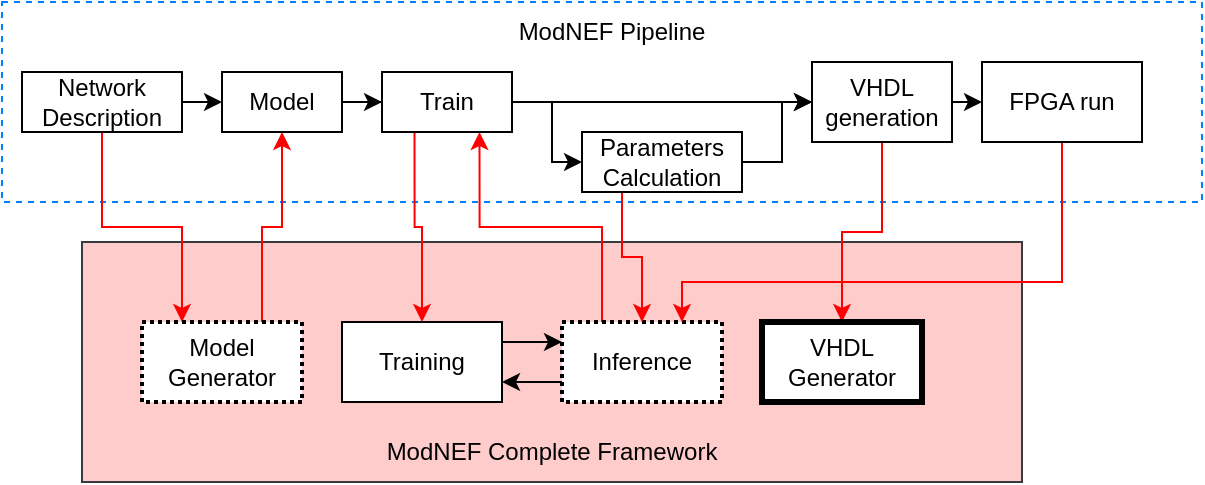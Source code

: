 <mxfile version="26.0.7">
  <diagram name="Page-1" id="XZ3xVPCjjpDQ2rjaYkoB">
    <mxGraphModel dx="823" dy="526" grid="1" gridSize="10" guides="1" tooltips="1" connect="1" arrows="1" fold="1" page="1" pageScale="1" pageWidth="850" pageHeight="1100" math="0" shadow="0">
      <root>
        <mxCell id="0" />
        <mxCell id="1" parent="0" />
        <mxCell id="a7YlnGEtL-br90D8Z8dP-39" value="" style="rounded=0;whiteSpace=wrap;html=1;dashed=1;strokeColor=#007FFF;" vertex="1" parent="1">
          <mxGeometry x="20" y="160" width="600" height="100" as="geometry" />
        </mxCell>
        <mxCell id="a7YlnGEtL-br90D8Z8dP-37" value="" style="rounded=0;whiteSpace=wrap;html=1;fillColor=#ffcccc;strokeColor=#36393d;" vertex="1" parent="1">
          <mxGeometry x="60" y="280" width="470" height="120" as="geometry" />
        </mxCell>
        <mxCell id="a7YlnGEtL-br90D8Z8dP-12" style="edgeStyle=orthogonalEdgeStyle;rounded=0;orthogonalLoop=1;jettySize=auto;html=1;exitX=0.5;exitY=1;exitDx=0;exitDy=0;entryX=0.25;entryY=0;entryDx=0;entryDy=0;strokeColor=#FF0000;" edge="1" parent="1" source="a7YlnGEtL-br90D8Z8dP-1" target="a7YlnGEtL-br90D8Z8dP-8">
          <mxGeometry relative="1" as="geometry" />
        </mxCell>
        <mxCell id="a7YlnGEtL-br90D8Z8dP-29" style="edgeStyle=orthogonalEdgeStyle;rounded=0;orthogonalLoop=1;jettySize=auto;html=1;exitX=1;exitY=0.5;exitDx=0;exitDy=0;entryX=0;entryY=0.5;entryDx=0;entryDy=0;" edge="1" parent="1" source="a7YlnGEtL-br90D8Z8dP-1" target="a7YlnGEtL-br90D8Z8dP-2">
          <mxGeometry relative="1" as="geometry" />
        </mxCell>
        <mxCell id="a7YlnGEtL-br90D8Z8dP-1" value="&lt;div&gt;Network&lt;/div&gt;&lt;div&gt;Description&lt;br&gt;&lt;/div&gt;" style="rounded=0;whiteSpace=wrap;html=1;" vertex="1" parent="1">
          <mxGeometry x="30" y="195" width="80" height="30" as="geometry" />
        </mxCell>
        <mxCell id="a7YlnGEtL-br90D8Z8dP-14" value="" style="edgeStyle=orthogonalEdgeStyle;rounded=0;orthogonalLoop=1;jettySize=auto;html=1;" edge="1" parent="1" source="a7YlnGEtL-br90D8Z8dP-2" target="a7YlnGEtL-br90D8Z8dP-11">
          <mxGeometry relative="1" as="geometry" />
        </mxCell>
        <mxCell id="a7YlnGEtL-br90D8Z8dP-2" value="Model" style="rounded=0;whiteSpace=wrap;html=1;" vertex="1" parent="1">
          <mxGeometry x="130" y="195" width="60" height="30" as="geometry" />
        </mxCell>
        <mxCell id="a7YlnGEtL-br90D8Z8dP-13" style="edgeStyle=orthogonalEdgeStyle;rounded=0;orthogonalLoop=1;jettySize=auto;html=1;exitX=0.75;exitY=0;exitDx=0;exitDy=0;entryX=0.5;entryY=1;entryDx=0;entryDy=0;strokeColor=#FF0000;" edge="1" parent="1" source="a7YlnGEtL-br90D8Z8dP-8" target="a7YlnGEtL-br90D8Z8dP-2">
          <mxGeometry relative="1" as="geometry" />
        </mxCell>
        <mxCell id="a7YlnGEtL-br90D8Z8dP-8" value="&lt;div&gt;Model&lt;/div&gt;&lt;div&gt;Generator&lt;br&gt;&lt;/div&gt;" style="rounded=0;whiteSpace=wrap;html=1;strokeWidth=2;dashed=1;dashPattern=1 1;" vertex="1" parent="1">
          <mxGeometry x="90" y="320" width="80" height="40" as="geometry" />
        </mxCell>
        <mxCell id="a7YlnGEtL-br90D8Z8dP-16" style="edgeStyle=orthogonalEdgeStyle;rounded=0;orthogonalLoop=1;jettySize=auto;html=1;exitX=1;exitY=0.25;exitDx=0;exitDy=0;entryX=0;entryY=0.25;entryDx=0;entryDy=0;strokeColor=#000000;" edge="1" parent="1" source="a7YlnGEtL-br90D8Z8dP-9" target="a7YlnGEtL-br90D8Z8dP-10">
          <mxGeometry relative="1" as="geometry" />
        </mxCell>
        <mxCell id="a7YlnGEtL-br90D8Z8dP-9" value="Training" style="rounded=0;whiteSpace=wrap;html=1;" vertex="1" parent="1">
          <mxGeometry x="190" y="320" width="80" height="40" as="geometry" />
        </mxCell>
        <mxCell id="a7YlnGEtL-br90D8Z8dP-17" style="edgeStyle=orthogonalEdgeStyle;rounded=0;orthogonalLoop=1;jettySize=auto;html=1;exitX=0;exitY=0.75;exitDx=0;exitDy=0;entryX=1;entryY=0.75;entryDx=0;entryDy=0;strokeColor=#000000;" edge="1" parent="1" source="a7YlnGEtL-br90D8Z8dP-10" target="a7YlnGEtL-br90D8Z8dP-9">
          <mxGeometry relative="1" as="geometry" />
        </mxCell>
        <mxCell id="a7YlnGEtL-br90D8Z8dP-34" style="edgeStyle=orthogonalEdgeStyle;rounded=0;orthogonalLoop=1;jettySize=auto;html=1;exitX=0.25;exitY=0;exitDx=0;exitDy=0;entryX=0.75;entryY=1;entryDx=0;entryDy=0;strokeColor=#FF0000;" edge="1" parent="1" source="a7YlnGEtL-br90D8Z8dP-10" target="a7YlnGEtL-br90D8Z8dP-11">
          <mxGeometry relative="1" as="geometry" />
        </mxCell>
        <mxCell id="a7YlnGEtL-br90D8Z8dP-10" value="Inference" style="rounded=0;whiteSpace=wrap;html=1;strokeWidth=2;dashed=1;dashPattern=1 1;" vertex="1" parent="1">
          <mxGeometry x="300" y="320" width="80" height="40" as="geometry" />
        </mxCell>
        <mxCell id="a7YlnGEtL-br90D8Z8dP-15" style="edgeStyle=orthogonalEdgeStyle;rounded=0;orthogonalLoop=1;jettySize=auto;html=1;exitX=0.25;exitY=1;exitDx=0;exitDy=0;entryX=0.5;entryY=0;entryDx=0;entryDy=0;strokeColor=#FF0000;" edge="1" parent="1" source="a7YlnGEtL-br90D8Z8dP-11" target="a7YlnGEtL-br90D8Z8dP-9">
          <mxGeometry relative="1" as="geometry" />
        </mxCell>
        <mxCell id="a7YlnGEtL-br90D8Z8dP-21" style="edgeStyle=orthogonalEdgeStyle;rounded=0;orthogonalLoop=1;jettySize=auto;html=1;exitX=1;exitY=0.5;exitDx=0;exitDy=0;entryX=0;entryY=0.5;entryDx=0;entryDy=0;" edge="1" parent="1" source="a7YlnGEtL-br90D8Z8dP-11" target="a7YlnGEtL-br90D8Z8dP-19">
          <mxGeometry relative="1" as="geometry" />
        </mxCell>
        <mxCell id="a7YlnGEtL-br90D8Z8dP-23" style="edgeStyle=orthogonalEdgeStyle;rounded=0;orthogonalLoop=1;jettySize=auto;html=1;exitX=1;exitY=0.5;exitDx=0;exitDy=0;entryX=0;entryY=0.5;entryDx=0;entryDy=0;" edge="1" parent="1" source="a7YlnGEtL-br90D8Z8dP-11" target="a7YlnGEtL-br90D8Z8dP-22">
          <mxGeometry relative="1" as="geometry" />
        </mxCell>
        <mxCell id="a7YlnGEtL-br90D8Z8dP-11" value="Train" style="rounded=0;whiteSpace=wrap;html=1;" vertex="1" parent="1">
          <mxGeometry x="210" y="195" width="65" height="30" as="geometry" />
        </mxCell>
        <mxCell id="a7YlnGEtL-br90D8Z8dP-24" style="edgeStyle=orthogonalEdgeStyle;rounded=0;orthogonalLoop=1;jettySize=auto;html=1;exitX=1;exitY=0.5;exitDx=0;exitDy=0;entryX=0;entryY=0.5;entryDx=0;entryDy=0;" edge="1" parent="1" source="a7YlnGEtL-br90D8Z8dP-19" target="a7YlnGEtL-br90D8Z8dP-22">
          <mxGeometry relative="1" as="geometry" />
        </mxCell>
        <mxCell id="a7YlnGEtL-br90D8Z8dP-35" style="edgeStyle=orthogonalEdgeStyle;rounded=0;orthogonalLoop=1;jettySize=auto;html=1;exitX=0.25;exitY=1;exitDx=0;exitDy=0;entryX=0.5;entryY=0;entryDx=0;entryDy=0;strokeColor=#FF0000;" edge="1" parent="1" source="a7YlnGEtL-br90D8Z8dP-19" target="a7YlnGEtL-br90D8Z8dP-10">
          <mxGeometry relative="1" as="geometry" />
        </mxCell>
        <mxCell id="a7YlnGEtL-br90D8Z8dP-19" value="&lt;div&gt;Parameters&lt;/div&gt;&lt;div&gt;Calculation&lt;br&gt;&lt;/div&gt;" style="rounded=0;whiteSpace=wrap;html=1;" vertex="1" parent="1">
          <mxGeometry x="310" y="225" width="80" height="30" as="geometry" />
        </mxCell>
        <mxCell id="a7YlnGEtL-br90D8Z8dP-31" style="edgeStyle=orthogonalEdgeStyle;rounded=0;orthogonalLoop=1;jettySize=auto;html=1;exitX=0.5;exitY=1;exitDx=0;exitDy=0;entryX=0.5;entryY=0;entryDx=0;entryDy=0;strokeColor=#FF0000;" edge="1" parent="1" source="a7YlnGEtL-br90D8Z8dP-22" target="a7YlnGEtL-br90D8Z8dP-28">
          <mxGeometry relative="1" as="geometry" />
        </mxCell>
        <mxCell id="a7YlnGEtL-br90D8Z8dP-32" style="edgeStyle=orthogonalEdgeStyle;rounded=0;orthogonalLoop=1;jettySize=auto;html=1;exitX=1;exitY=0.5;exitDx=0;exitDy=0;entryX=0;entryY=0.5;entryDx=0;entryDy=0;" edge="1" parent="1" source="a7YlnGEtL-br90D8Z8dP-22" target="a7YlnGEtL-br90D8Z8dP-25">
          <mxGeometry relative="1" as="geometry" />
        </mxCell>
        <mxCell id="a7YlnGEtL-br90D8Z8dP-22" value="VHDL generation" style="rounded=0;whiteSpace=wrap;html=1;" vertex="1" parent="1">
          <mxGeometry x="425" y="190" width="70" height="40" as="geometry" />
        </mxCell>
        <mxCell id="a7YlnGEtL-br90D8Z8dP-36" style="edgeStyle=orthogonalEdgeStyle;rounded=0;orthogonalLoop=1;jettySize=auto;html=1;exitX=0.5;exitY=1;exitDx=0;exitDy=0;entryX=0.75;entryY=0;entryDx=0;entryDy=0;strokeColor=#FF0000;" edge="1" parent="1" source="a7YlnGEtL-br90D8Z8dP-25" target="a7YlnGEtL-br90D8Z8dP-10">
          <mxGeometry relative="1" as="geometry">
            <Array as="points">
              <mxPoint x="550" y="300" />
              <mxPoint x="360" y="300" />
            </Array>
          </mxGeometry>
        </mxCell>
        <mxCell id="a7YlnGEtL-br90D8Z8dP-25" value="FPGA run" style="rounded=0;whiteSpace=wrap;html=1;" vertex="1" parent="1">
          <mxGeometry x="510" y="190" width="80" height="40" as="geometry" />
        </mxCell>
        <mxCell id="a7YlnGEtL-br90D8Z8dP-28" value="VHDL Generator" style="rounded=0;whiteSpace=wrap;html=1;strokeWidth=3;" vertex="1" parent="1">
          <mxGeometry x="400" y="320" width="80" height="40" as="geometry" />
        </mxCell>
        <mxCell id="a7YlnGEtL-br90D8Z8dP-38" value="ModNEF Complete Framework" style="text;html=1;align=center;verticalAlign=middle;whiteSpace=wrap;rounded=0;" vertex="1" parent="1">
          <mxGeometry x="210" y="370" width="170" height="30" as="geometry" />
        </mxCell>
        <mxCell id="a7YlnGEtL-br90D8Z8dP-40" value="ModNEF Pipeline" style="text;html=1;align=center;verticalAlign=middle;whiteSpace=wrap;rounded=0;" vertex="1" parent="1">
          <mxGeometry x="270" y="160" width="110" height="30" as="geometry" />
        </mxCell>
      </root>
    </mxGraphModel>
  </diagram>
</mxfile>

